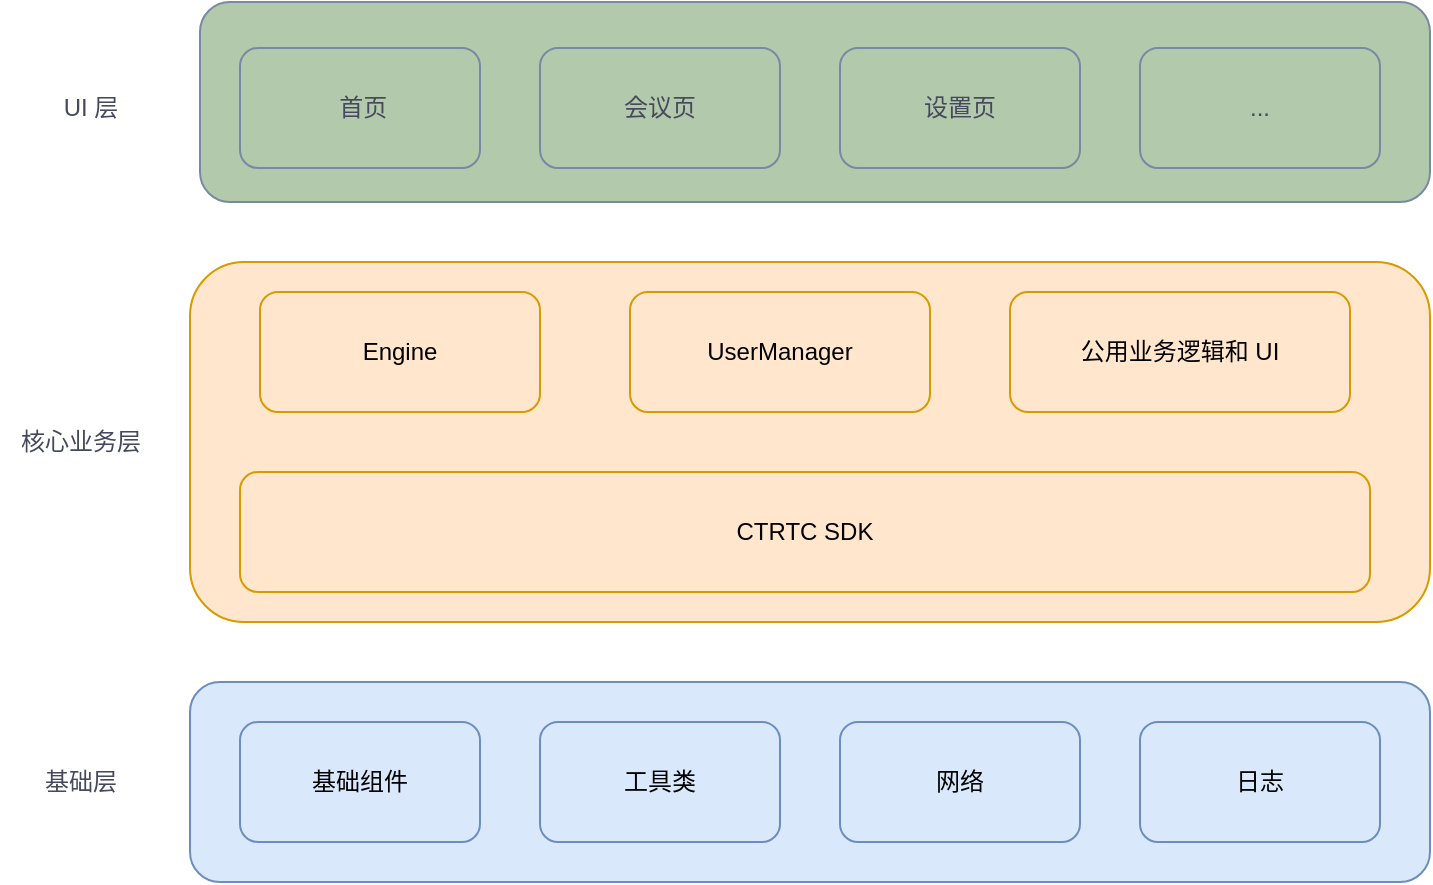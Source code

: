 <mxfile version="24.7.17">
  <diagram name="第 1 页" id="dkYcHAT9oTw72r68LZyz">
    <mxGraphModel dx="1026" dy="564" grid="1" gridSize="10" guides="1" tooltips="1" connect="1" arrows="1" fold="1" page="1" pageScale="1" pageWidth="827" pageHeight="1169" math="0" shadow="0">
      <root>
        <mxCell id="0" />
        <mxCell id="1" parent="0" />
        <mxCell id="69V-SClEr225RSw-9jj0-6" value="" style="rounded=1;whiteSpace=wrap;html=1;strokeColor=#788AA3;fontColor=#46495D;fillColor=#B2C9AB;" vertex="1" parent="1">
          <mxGeometry x="225" y="110" width="615" height="100" as="geometry" />
        </mxCell>
        <mxCell id="69V-SClEr225RSw-9jj0-1" value="&amp;nbsp;首页" style="rounded=1;whiteSpace=wrap;html=1;fillColor=#B2C9AB;strokeColor=#788AA3;labelBackgroundColor=none;fontColor=#46495D;" vertex="1" parent="1">
          <mxGeometry x="245" y="133" width="120" height="60" as="geometry" />
        </mxCell>
        <mxCell id="69V-SClEr225RSw-9jj0-2" value="UI 层" style="text;html=1;align=center;verticalAlign=middle;resizable=0;points=[];autosize=1;strokeColor=none;fillColor=none;fontColor=#46495D;" vertex="1" parent="1">
          <mxGeometry x="145" y="148" width="50" height="30" as="geometry" />
        </mxCell>
        <mxCell id="69V-SClEr225RSw-9jj0-3" value="会议页" style="rounded=1;whiteSpace=wrap;html=1;fillColor=#B2C9AB;strokeColor=#788AA3;labelBackgroundColor=none;fontColor=#46495D;" vertex="1" parent="1">
          <mxGeometry x="395" y="133" width="120" height="60" as="geometry" />
        </mxCell>
        <mxCell id="69V-SClEr225RSw-9jj0-4" value="设置页" style="rounded=1;whiteSpace=wrap;html=1;fillColor=#B2C9AB;strokeColor=#788AA3;labelBackgroundColor=none;fontColor=#46495D;" vertex="1" parent="1">
          <mxGeometry x="545" y="133" width="120" height="60" as="geometry" />
        </mxCell>
        <mxCell id="69V-SClEr225RSw-9jj0-5" value="..." style="rounded=1;whiteSpace=wrap;html=1;fillColor=#B2C9AB;strokeColor=#788AA3;labelBackgroundColor=none;fontColor=#46495D;" vertex="1" parent="1">
          <mxGeometry x="695" y="133" width="120" height="60" as="geometry" />
        </mxCell>
        <mxCell id="69V-SClEr225RSw-9jj0-7" value="" style="rounded=1;whiteSpace=wrap;html=1;strokeColor=#d79b00;fillColor=#ffe6cc;" vertex="1" parent="1">
          <mxGeometry x="220" y="240" width="620" height="180" as="geometry" />
        </mxCell>
        <mxCell id="69V-SClEr225RSw-9jj0-8" value="核心业务层" style="text;html=1;align=center;verticalAlign=middle;resizable=0;points=[];autosize=1;strokeColor=none;fillColor=none;fontColor=#46495D;" vertex="1" parent="1">
          <mxGeometry x="125" y="315" width="80" height="30" as="geometry" />
        </mxCell>
        <mxCell id="69V-SClEr225RSw-9jj0-9" value="Engine" style="rounded=1;whiteSpace=wrap;html=1;strokeColor=#d79b00;fillColor=#ffe6cc;" vertex="1" parent="1">
          <mxGeometry x="255" y="255" width="140" height="60" as="geometry" />
        </mxCell>
        <mxCell id="69V-SClEr225RSw-9jj0-10" value="UserManager" style="rounded=1;whiteSpace=wrap;html=1;strokeColor=#d79b00;fillColor=#ffe6cc;" vertex="1" parent="1">
          <mxGeometry x="440" y="255" width="150" height="60" as="geometry" />
        </mxCell>
        <mxCell id="69V-SClEr225RSw-9jj0-11" value="公用业务逻辑和 UI" style="rounded=1;whiteSpace=wrap;html=1;strokeColor=#d79b00;fillColor=#ffe6cc;" vertex="1" parent="1">
          <mxGeometry x="630" y="255" width="170" height="60" as="geometry" />
        </mxCell>
        <mxCell id="69V-SClEr225RSw-9jj0-12" value="" style="rounded=1;whiteSpace=wrap;html=1;strokeColor=#6c8ebf;fillColor=#dae8fc;" vertex="1" parent="1">
          <mxGeometry x="220" y="450" width="620" height="100" as="geometry" />
        </mxCell>
        <mxCell id="69V-SClEr225RSw-9jj0-13" value="基础组件" style="rounded=1;whiteSpace=wrap;html=1;strokeColor=#6c8ebf;fillColor=#dae8fc;" vertex="1" parent="1">
          <mxGeometry x="245" y="470" width="120" height="60" as="geometry" />
        </mxCell>
        <mxCell id="69V-SClEr225RSw-9jj0-15" value="工具类" style="rounded=1;whiteSpace=wrap;html=1;strokeColor=#6c8ebf;fillColor=#dae8fc;" vertex="1" parent="1">
          <mxGeometry x="395" y="470" width="120" height="60" as="geometry" />
        </mxCell>
        <mxCell id="69V-SClEr225RSw-9jj0-16" value="网络" style="rounded=1;whiteSpace=wrap;html=1;strokeColor=#6c8ebf;fillColor=#dae8fc;" vertex="1" parent="1">
          <mxGeometry x="545" y="470" width="120" height="60" as="geometry" />
        </mxCell>
        <mxCell id="69V-SClEr225RSw-9jj0-17" value="日志" style="rounded=1;whiteSpace=wrap;html=1;strokeColor=#6c8ebf;fillColor=#dae8fc;" vertex="1" parent="1">
          <mxGeometry x="695" y="470" width="120" height="60" as="geometry" />
        </mxCell>
        <mxCell id="69V-SClEr225RSw-9jj0-18" value="基础层" style="text;html=1;align=center;verticalAlign=middle;resizable=0;points=[];autosize=1;strokeColor=none;fillColor=none;fontColor=#46495D;" vertex="1" parent="1">
          <mxGeometry x="135" y="485" width="60" height="30" as="geometry" />
        </mxCell>
        <mxCell id="69V-SClEr225RSw-9jj0-19" value="CTRTC SDK" style="rounded=1;whiteSpace=wrap;html=1;strokeColor=#d79b00;fillColor=#ffe6cc;" vertex="1" parent="1">
          <mxGeometry x="245" y="345" width="565" height="60" as="geometry" />
        </mxCell>
      </root>
    </mxGraphModel>
  </diagram>
</mxfile>

